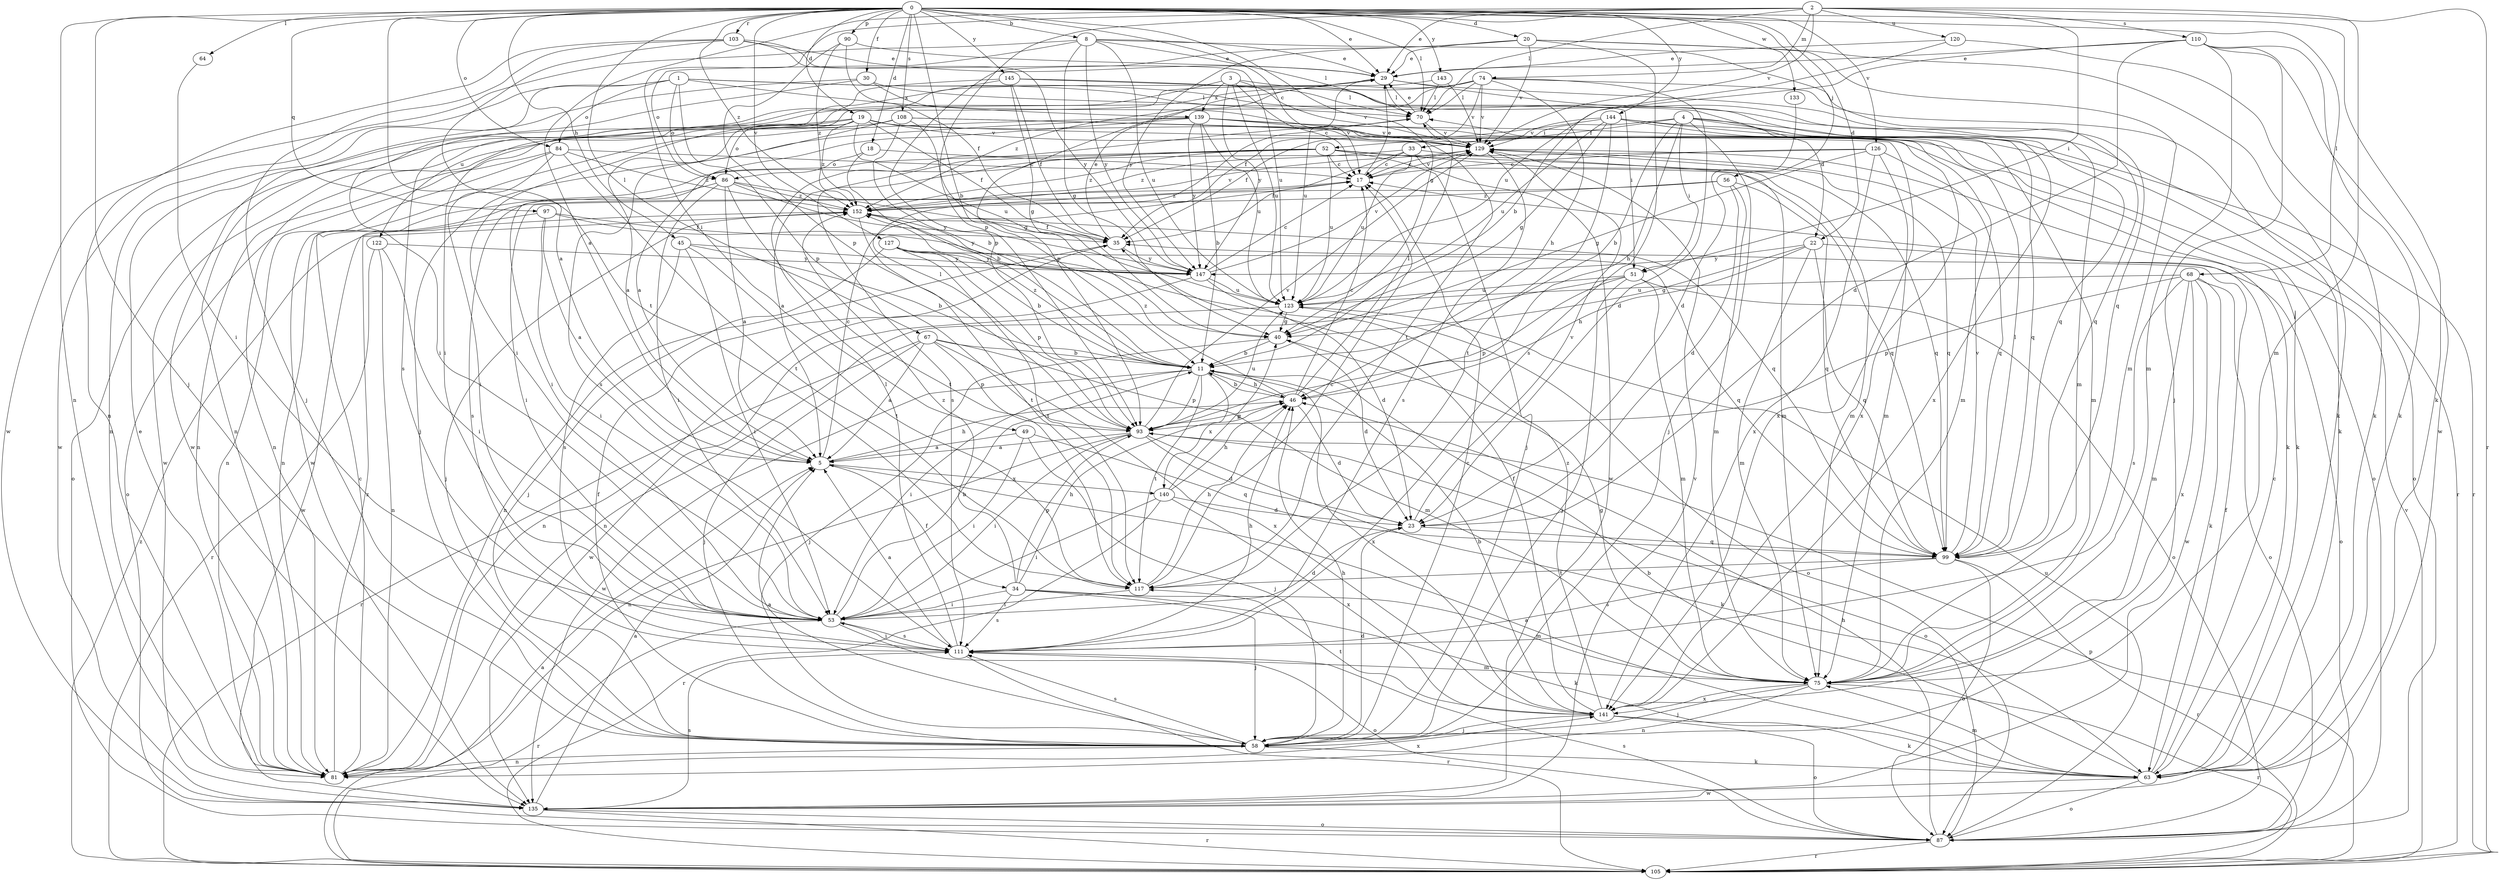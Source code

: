 strict digraph  {
0;
1;
2;
3;
4;
5;
8;
11;
17;
18;
19;
20;
22;
23;
29;
30;
33;
34;
35;
40;
45;
46;
49;
51;
52;
53;
56;
58;
63;
64;
67;
68;
70;
74;
75;
81;
84;
86;
87;
90;
93;
97;
99;
103;
105;
108;
110;
111;
117;
120;
122;
123;
126;
127;
129;
133;
135;
139;
140;
141;
143;
144;
145;
147;
152;
0 -> 8  [label=b];
0 -> 11  [label=b];
0 -> 17  [label=c];
0 -> 18  [label=d];
0 -> 19  [label=d];
0 -> 20  [label=d];
0 -> 22  [label=d];
0 -> 29  [label=e];
0 -> 30  [label=f];
0 -> 40  [label=g];
0 -> 45  [label=h];
0 -> 56  [label=j];
0 -> 58  [label=j];
0 -> 63  [label=k];
0 -> 64  [label=l];
0 -> 67  [label=l];
0 -> 68  [label=l];
0 -> 70  [label=l];
0 -> 81  [label=n];
0 -> 84  [label=o];
0 -> 90  [label=p];
0 -> 97  [label=q];
0 -> 103  [label=r];
0 -> 108  [label=s];
0 -> 117  [label=t];
0 -> 126  [label=v];
0 -> 127  [label=v];
0 -> 133  [label=w];
0 -> 143  [label=y];
0 -> 144  [label=y];
0 -> 145  [label=y];
0 -> 152  [label=z];
1 -> 22  [label=d];
1 -> 81  [label=n];
1 -> 84  [label=o];
1 -> 86  [label=o];
1 -> 93  [label=p];
1 -> 99  [label=q];
1 -> 135  [label=w];
1 -> 139  [label=x];
2 -> 5  [label=a];
2 -> 29  [label=e];
2 -> 49  [label=i];
2 -> 51  [label=i];
2 -> 70  [label=l];
2 -> 74  [label=m];
2 -> 75  [label=m];
2 -> 93  [label=p];
2 -> 105  [label=r];
2 -> 110  [label=s];
2 -> 120  [label=u];
2 -> 129  [label=v];
3 -> 17  [label=c];
3 -> 51  [label=i];
3 -> 122  [label=u];
3 -> 123  [label=u];
3 -> 129  [label=v];
3 -> 139  [label=x];
3 -> 147  [label=y];
4 -> 11  [label=b];
4 -> 33  [label=f];
4 -> 46  [label=h];
4 -> 51  [label=i];
4 -> 52  [label=i];
4 -> 58  [label=j];
4 -> 75  [label=m];
4 -> 99  [label=q];
4 -> 105  [label=r];
5 -> 17  [label=c];
5 -> 34  [label=f];
5 -> 46  [label=h];
5 -> 140  [label=x];
8 -> 29  [label=e];
8 -> 40  [label=g];
8 -> 70  [label=l];
8 -> 86  [label=o];
8 -> 99  [label=q];
8 -> 123  [label=u];
8 -> 135  [label=w];
8 -> 147  [label=y];
11 -> 46  [label=h];
11 -> 53  [label=i];
11 -> 93  [label=p];
11 -> 117  [label=t];
11 -> 135  [label=w];
11 -> 140  [label=x];
11 -> 141  [label=x];
11 -> 152  [label=z];
17 -> 29  [label=e];
17 -> 129  [label=v];
17 -> 152  [label=z];
18 -> 11  [label=b];
18 -> 86  [label=o];
18 -> 99  [label=q];
19 -> 5  [label=a];
19 -> 35  [label=f];
19 -> 63  [label=k];
19 -> 86  [label=o];
19 -> 87  [label=o];
19 -> 123  [label=u];
19 -> 129  [label=v];
19 -> 135  [label=w];
19 -> 141  [label=x];
19 -> 152  [label=z];
20 -> 29  [label=e];
20 -> 63  [label=k];
20 -> 75  [label=m];
20 -> 93  [label=p];
20 -> 111  [label=s];
20 -> 129  [label=v];
20 -> 147  [label=y];
22 -> 40  [label=g];
22 -> 46  [label=h];
22 -> 75  [label=m];
22 -> 87  [label=o];
22 -> 99  [label=q];
22 -> 147  [label=y];
23 -> 99  [label=q];
23 -> 129  [label=v];
29 -> 70  [label=l];
29 -> 75  [label=m];
29 -> 99  [label=q];
29 -> 123  [label=u];
30 -> 53  [label=i];
30 -> 70  [label=l];
30 -> 117  [label=t];
30 -> 135  [label=w];
33 -> 17  [label=c];
33 -> 35  [label=f];
33 -> 75  [label=m];
33 -> 123  [label=u];
33 -> 135  [label=w];
33 -> 152  [label=z];
34 -> 46  [label=h];
34 -> 53  [label=i];
34 -> 58  [label=j];
34 -> 63  [label=k];
34 -> 75  [label=m];
34 -> 93  [label=p];
34 -> 111  [label=s];
34 -> 152  [label=z];
35 -> 29  [label=e];
35 -> 81  [label=n];
35 -> 147  [label=y];
40 -> 11  [label=b];
40 -> 23  [label=d];
40 -> 58  [label=j];
45 -> 11  [label=b];
45 -> 53  [label=i];
45 -> 111  [label=s];
45 -> 117  [label=t];
45 -> 147  [label=y];
46 -> 11  [label=b];
46 -> 17  [label=c];
46 -> 23  [label=d];
46 -> 70  [label=l];
46 -> 93  [label=p];
46 -> 152  [label=z];
49 -> 5  [label=a];
49 -> 53  [label=i];
49 -> 58  [label=j];
49 -> 99  [label=q];
51 -> 58  [label=j];
51 -> 75  [label=m];
51 -> 81  [label=n];
51 -> 87  [label=o];
51 -> 93  [label=p];
51 -> 123  [label=u];
52 -> 5  [label=a];
52 -> 17  [label=c];
52 -> 53  [label=i];
52 -> 58  [label=j];
52 -> 75  [label=m];
52 -> 99  [label=q];
52 -> 111  [label=s];
52 -> 123  [label=u];
52 -> 152  [label=z];
53 -> 11  [label=b];
53 -> 23  [label=d];
53 -> 87  [label=o];
53 -> 105  [label=r];
53 -> 111  [label=s];
56 -> 23  [label=d];
56 -> 53  [label=i];
56 -> 75  [label=m];
56 -> 99  [label=q];
56 -> 152  [label=z];
58 -> 5  [label=a];
58 -> 17  [label=c];
58 -> 23  [label=d];
58 -> 35  [label=f];
58 -> 46  [label=h];
58 -> 63  [label=k];
58 -> 81  [label=n];
58 -> 111  [label=s];
63 -> 5  [label=a];
63 -> 11  [label=b];
63 -> 17  [label=c];
63 -> 35  [label=f];
63 -> 75  [label=m];
63 -> 87  [label=o];
63 -> 135  [label=w];
64 -> 53  [label=i];
67 -> 5  [label=a];
67 -> 11  [label=b];
67 -> 58  [label=j];
67 -> 75  [label=m];
67 -> 93  [label=p];
67 -> 105  [label=r];
67 -> 141  [label=x];
68 -> 63  [label=k];
68 -> 75  [label=m];
68 -> 87  [label=o];
68 -> 93  [label=p];
68 -> 111  [label=s];
68 -> 123  [label=u];
68 -> 135  [label=w];
68 -> 141  [label=x];
70 -> 29  [label=e];
70 -> 129  [label=v];
74 -> 23  [label=d];
74 -> 35  [label=f];
74 -> 46  [label=h];
74 -> 53  [label=i];
74 -> 63  [label=k];
74 -> 70  [label=l];
74 -> 93  [label=p];
74 -> 129  [label=v];
74 -> 152  [label=z];
75 -> 40  [label=g];
75 -> 58  [label=j];
75 -> 81  [label=n];
75 -> 105  [label=r];
75 -> 141  [label=x];
81 -> 17  [label=c];
81 -> 29  [label=e];
81 -> 141  [label=x];
81 -> 152  [label=z];
84 -> 17  [label=c];
84 -> 53  [label=i];
84 -> 81  [label=n];
84 -> 87  [label=o];
84 -> 117  [label=t];
84 -> 152  [label=z];
86 -> 5  [label=a];
86 -> 53  [label=i];
86 -> 99  [label=q];
86 -> 111  [label=s];
86 -> 117  [label=t];
86 -> 147  [label=y];
86 -> 152  [label=z];
87 -> 46  [label=h];
87 -> 105  [label=r];
87 -> 111  [label=s];
87 -> 123  [label=u];
90 -> 29  [label=e];
90 -> 35  [label=f];
90 -> 93  [label=p];
90 -> 152  [label=z];
93 -> 5  [label=a];
93 -> 23  [label=d];
93 -> 53  [label=i];
93 -> 63  [label=k];
93 -> 70  [label=l];
93 -> 81  [label=n];
93 -> 87  [label=o];
93 -> 123  [label=u];
93 -> 129  [label=v];
97 -> 5  [label=a];
97 -> 35  [label=f];
97 -> 53  [label=i];
97 -> 135  [label=w];
97 -> 147  [label=y];
99 -> 70  [label=l];
99 -> 87  [label=o];
99 -> 105  [label=r];
99 -> 111  [label=s];
99 -> 117  [label=t];
99 -> 129  [label=v];
103 -> 5  [label=a];
103 -> 29  [label=e];
103 -> 58  [label=j];
103 -> 81  [label=n];
103 -> 123  [label=u];
103 -> 147  [label=y];
105 -> 5  [label=a];
105 -> 93  [label=p];
105 -> 129  [label=v];
105 -> 152  [label=z];
108 -> 11  [label=b];
108 -> 40  [label=g];
108 -> 81  [label=n];
108 -> 111  [label=s];
108 -> 129  [label=v];
108 -> 135  [label=w];
108 -> 141  [label=x];
110 -> 23  [label=d];
110 -> 29  [label=e];
110 -> 58  [label=j];
110 -> 63  [label=k];
110 -> 75  [label=m];
110 -> 123  [label=u];
110 -> 135  [label=w];
111 -> 5  [label=a];
111 -> 46  [label=h];
111 -> 53  [label=i];
111 -> 70  [label=l];
111 -> 75  [label=m];
111 -> 105  [label=r];
117 -> 17  [label=c];
117 -> 46  [label=h];
117 -> 53  [label=i];
120 -> 11  [label=b];
120 -> 29  [label=e];
120 -> 63  [label=k];
122 -> 53  [label=i];
122 -> 81  [label=n];
122 -> 105  [label=r];
122 -> 147  [label=y];
123 -> 40  [label=g];
123 -> 87  [label=o];
123 -> 135  [label=w];
126 -> 17  [label=c];
126 -> 40  [label=g];
126 -> 75  [label=m];
126 -> 81  [label=n];
126 -> 99  [label=q];
126 -> 141  [label=x];
127 -> 11  [label=b];
127 -> 58  [label=j];
127 -> 93  [label=p];
127 -> 99  [label=q];
127 -> 117  [label=t];
127 -> 147  [label=y];
129 -> 17  [label=c];
129 -> 99  [label=q];
129 -> 111  [label=s];
133 -> 23  [label=d];
135 -> 5  [label=a];
135 -> 87  [label=o];
135 -> 105  [label=r];
135 -> 111  [label=s];
135 -> 129  [label=v];
139 -> 5  [label=a];
139 -> 11  [label=b];
139 -> 58  [label=j];
139 -> 75  [label=m];
139 -> 81  [label=n];
139 -> 87  [label=o];
139 -> 123  [label=u];
139 -> 129  [label=v];
139 -> 147  [label=y];
140 -> 23  [label=d];
140 -> 40  [label=g];
140 -> 46  [label=h];
140 -> 53  [label=i];
140 -> 105  [label=r];
140 -> 141  [label=x];
141 -> 11  [label=b];
141 -> 35  [label=f];
141 -> 58  [label=j];
141 -> 63  [label=k];
141 -> 87  [label=o];
141 -> 117  [label=t];
141 -> 152  [label=z];
143 -> 70  [label=l];
143 -> 81  [label=n];
143 -> 129  [label=v];
144 -> 35  [label=f];
144 -> 40  [label=g];
144 -> 63  [label=k];
144 -> 87  [label=o];
144 -> 105  [label=r];
144 -> 117  [label=t];
144 -> 123  [label=u];
144 -> 129  [label=v];
145 -> 35  [label=f];
145 -> 40  [label=g];
145 -> 53  [label=i];
145 -> 70  [label=l];
145 -> 111  [label=s];
145 -> 141  [label=x];
147 -> 17  [label=c];
147 -> 23  [label=d];
147 -> 81  [label=n];
147 -> 123  [label=u];
147 -> 129  [label=v];
152 -> 35  [label=f];
152 -> 58  [label=j];
152 -> 117  [label=t];
152 -> 129  [label=v];
}
